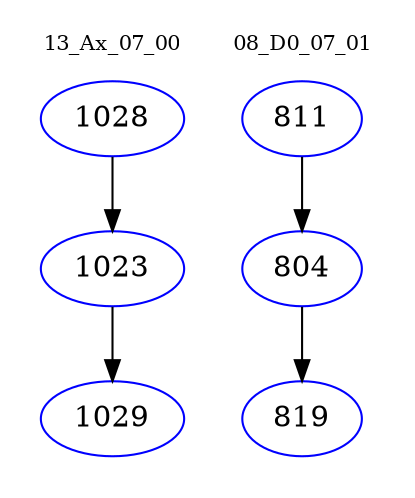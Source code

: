 digraph{
subgraph cluster_0 {
color = white
label = "13_Ax_07_00";
fontsize=10;
T0_1028 [label="1028", color="blue"]
T0_1028 -> T0_1023 [color="black"]
T0_1023 [label="1023", color="blue"]
T0_1023 -> T0_1029 [color="black"]
T0_1029 [label="1029", color="blue"]
}
subgraph cluster_1 {
color = white
label = "08_D0_07_01";
fontsize=10;
T1_811 [label="811", color="blue"]
T1_811 -> T1_804 [color="black"]
T1_804 [label="804", color="blue"]
T1_804 -> T1_819 [color="black"]
T1_819 [label="819", color="blue"]
}
}
